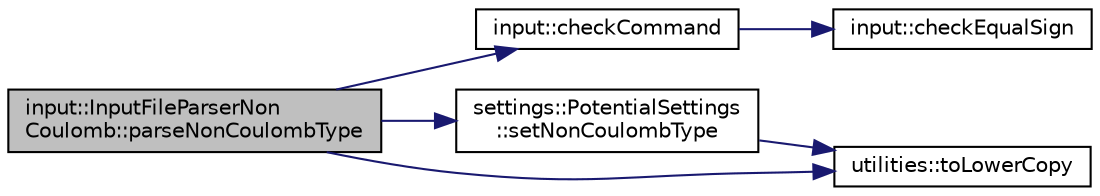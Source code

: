 digraph "input::InputFileParserNonCoulomb::parseNonCoulombType"
{
 // LATEX_PDF_SIZE
  edge [fontname="Helvetica",fontsize="10",labelfontname="Helvetica",labelfontsize="10"];
  node [fontname="Helvetica",fontsize="10",shape=record];
  rankdir="LR";
  Node1 [label="input::InputFileParserNon\lCoulomb::parseNonCoulombType",height=0.2,width=0.4,color="black", fillcolor="grey75", style="filled", fontcolor="black",tooltip="Parse the nonCoulombic type of the guff.dat file."];
  Node1 -> Node2 [color="midnightblue",fontsize="10",style="solid",fontname="Helvetica"];
  Node2 [label="input::checkCommand",height=0.2,width=0.4,color="black", fillcolor="white", style="filled",URL="$namespaceinput.html#a81877d6bfa9b46cdca1b280c6d1b30fb",tooltip="check if command array has exactly 3 elements"];
  Node2 -> Node3 [color="midnightblue",fontsize="10",style="solid",fontname="Helvetica"];
  Node3 [label="input::checkEqualSign",height=0.2,width=0.4,color="black", fillcolor="white", style="filled",URL="$namespaceinput.html#a586caa23c32d86459177222a3b5d53fe",tooltip="check if parameter is \"=\""];
  Node1 -> Node4 [color="midnightblue",fontsize="10",style="solid",fontname="Helvetica"];
  Node4 [label="settings::PotentialSettings\l::setNonCoulombType",height=0.2,width=0.4,color="black", fillcolor="white", style="filled",URL="$classsettings_1_1PotentialSettings.html#a77aa3a2678c7993b7b3b99a90a75ddb4",tooltip="Set the nonCoulomb type as string and enum in the PotentialSettings class."];
  Node4 -> Node5 [color="midnightblue",fontsize="10",style="solid",fontname="Helvetica"];
  Node5 [label="utilities::toLowerCopy",height=0.2,width=0.4,color="black", fillcolor="white", style="filled",URL="$namespaceutilities.html#a00b80743096ddd313ba418b9a7730698",tooltip="returns a copy of a string all lower case"];
  Node1 -> Node5 [color="midnightblue",fontsize="10",style="solid",fontname="Helvetica"];
}
